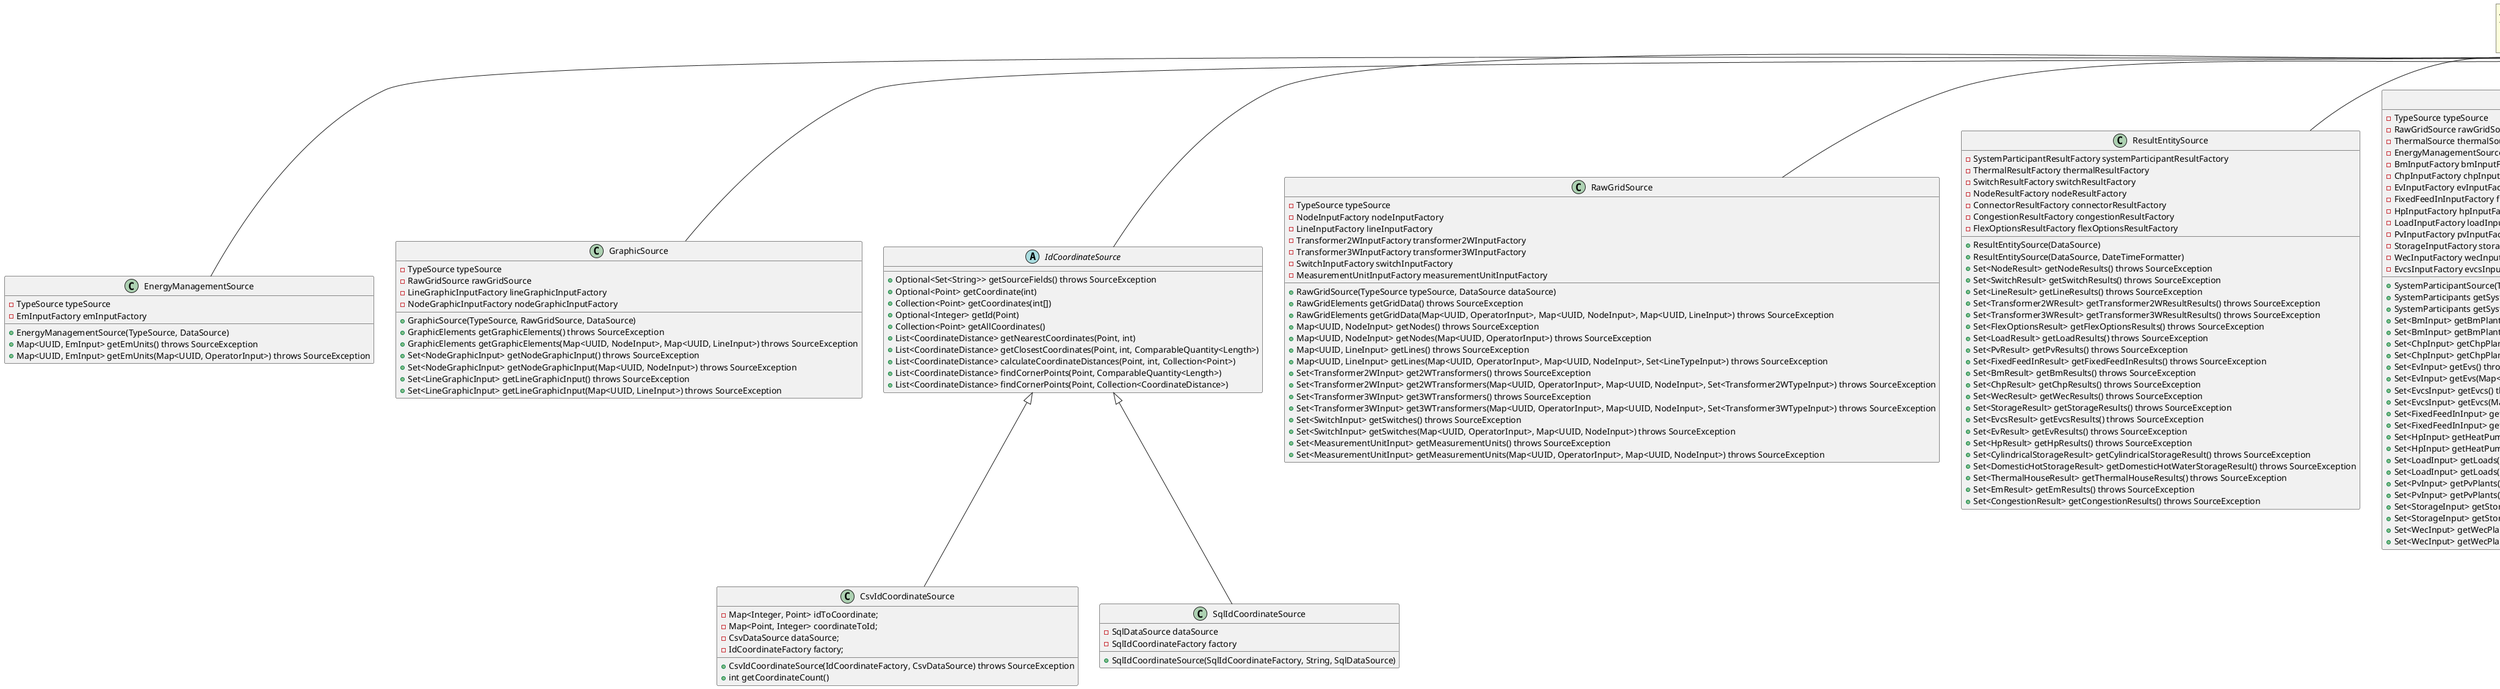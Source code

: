 @startuml

note "Assuming all classes to implement \nthe abstract methods of their interfaces\n\n" as generalNotes

abstract class EntitySource {
    + void validate() throws ValidationException
}

EntitySource <|-- EnergyManagementSource
EntitySource <|-- GraphicSource
EntitySource <|-- IdCoordinateSource
IdCoordinateSource <|-- CsvIdCoordinateSource
IdCoordinateSource <|-- SqlIdCoordinateSource
EntitySource <|-- RawGridSource
EntitySource <|-- ResultEntitySource
EntitySource <|-- SystemParticipantSource
EntitySource <|-- ThermalSource
EntitySource <|-- TimeSeriesMappingSource
TimeSeriesMappingSource <|-- CsvTimeSeriesMappingSource
TimeSeriesMappingSource <|-- SqlTimeSeriesMappingSource
EntitySource <|-- TimeSeriesSource
TimeSeriesSource <|-- CsvTimeSeriesSource
TimeSeriesSource <|-- SqlTimeSeriesSource
EntitySource <|-- TypeSource
EntitySource <|-- WeatherSource
WeatherSource <|-- CouchbaseWeatherSource
WeatherSource <|-- CsvWeatherSource
WeatherSource <|-- InfluxDbWeatherSource
WeatherSource <|-- SqlWeatherSource

class EnergyManagementSource {
    - TypeSource typeSource
    - EmInputFactory emInputFactory
    + EnergyManagementSource(TypeSource, DataSource)
    + Map<UUID, EmInput> getEmUnits() throws SourceException
    + Map<UUID, EmInput> getEmUnits(Map<UUID, OperatorInput>) throws SourceException
}

class GraphicSource {
    - TypeSource typeSource
    - RawGridSource rawGridSource
    - LineGraphicInputFactory lineGraphicInputFactory
    - NodeGraphicInputFactory nodeGraphicInputFactory
    + GraphicSource(TypeSource, RawGridSource, DataSource)
    + GraphicElements getGraphicElements() throws SourceException
    + GraphicElements getGraphicElements(Map<UUID, NodeInput>, Map<UUID, LineInput>) throws SourceException
    + Set<NodeGraphicInput> getNodeGraphicInput() throws SourceException
    + Set<NodeGraphicInput> getNodeGraphicInput(Map<UUID, NodeInput>) throws SourceException
    + Set<LineGraphicInput> getLineGraphicInput() throws SourceException
    + Set<LineGraphicInput> getLineGraphicInput(Map<UUID, LineInput>) throws SourceException
}

abstract class IdCoordinateSource {
    + Optional<Set<String>> getSourceFields() throws SourceException
    + Optional<Point> getCoordinate(int)
    + Collection<Point> getCoordinates(int[])
    + Optional<Integer> getId(Point)
    + Collection<Point> getAllCoordinates()
    + List<CoordinateDistance> getNearestCoordinates(Point, int)
    + List<CoordinateDistance> getClosestCoordinates(Point, int, ComparableQuantity<Length>)
    + List<CoordinateDistance> calculateCoordinateDistances(Point, int, Collection<Point>)
    + List<CoordinateDistance> findCornerPoints(Point, ComparableQuantity<Length>)
    + List<CoordinateDistance> findCornerPoints(Point, Collection<CoordinateDistance>)
}

class CsvIdCoordinateSource {
      - Map<Integer, Point> idToCoordinate;
      - Map<Point, Integer> coordinateToId;
      - CsvDataSource dataSource;
      - IdCoordinateFactory factory;
      + CsvIdCoordinateSource(IdCoordinateFactory, CsvDataSource) throws SourceException
      + int getCoordinateCount()
}

class SqlIdCoordinateSource {
    - SqlDataSource dataSource
    - SqlIdCoordinateFactory factory
    + SqlIdCoordinateSource(SqlIdCoordinateFactory, String, SqlDataSource)
}

class RawGridSource {
    - TypeSource typeSource
    - NodeInputFactory nodeInputFactory
    - LineInputFactory lineInputFactory
    - Transformer2WInputFactory transformer2WInputFactory
    - Transformer3WInputFactory transformer3WInputFactory
    - SwitchInputFactory switchInputFactory
    - MeasurementUnitInputFactory measurementUnitInputFactory
    + RawGridSource(TypeSource typeSource, DataSource dataSource)
    + RawGridElements getGridData() throws SourceException
    + RawGridElements getGridData(Map<UUID, OperatorInput>, Map<UUID, NodeInput>, Map<UUID, LineInput>) throws SourceException
    + Map<UUID, NodeInput> getNodes() throws SourceException
    + Map<UUID, NodeInput> getNodes(Map<UUID, OperatorInput>) throws SourceException
    + Map<UUID, LineInput> getLines() throws SourceException
    + Map<UUID, LineInput> getLines(Map<UUID, OperatorInput>, Map<UUID, NodeInput>, Set<LineTypeInput>) throws SourceException
    + Set<Transformer2WInput> get2WTransformers() throws SourceException
    + Set<Transformer2WInput> get2WTransformers(Map<UUID, OperatorInput>, Map<UUID, NodeInput>, Set<Transformer2WTypeInput>) throws SourceException
    + Set<Transformer3WInput> get3WTransformers() throws SourceException
    + Set<Transformer3WInput> get3WTransformers(Map<UUID, OperatorInput>, Map<UUID, NodeInput>, Set<Transformer3WTypeInput>) throws SourceException
    + Set<SwitchInput> getSwitches() throws SourceException
    + Set<SwitchInput> getSwitches(Map<UUID, OperatorInput>, Map<UUID, NodeInput>) throws SourceException
    + Set<MeasurementUnitInput> getMeasurementUnits() throws SourceException
    + Set<MeasurementUnitInput> getMeasurementUnits(Map<UUID, OperatorInput>, Map<UUID, NodeInput>) throws SourceException
}

class ResultEntitySource {
    - SystemParticipantResultFactory systemParticipantResultFactory
    - ThermalResultFactory thermalResultFactory
    - SwitchResultFactory switchResultFactory
    - NodeResultFactory nodeResultFactory
    - ConnectorResultFactory connectorResultFactory
    - CongestionResultFactory congestionResultFactory
    - FlexOptionsResultFactory flexOptionsResultFactory
    + ResultEntitySource(DataSource)
    + ResultEntitySource(DataSource, DateTimeFormatter)
    + Set<NodeResult> getNodeResults() throws SourceException
    + Set<SwitchResult> getSwitchResults() throws SourceException
    + Set<LineResult> getLineResults() throws SourceException
    + Set<Transformer2WResult> getTransformer2WResultResults() throws SourceException
    + Set<Transformer3WResult> getTransformer3WResultResults() throws SourceException
    + Set<FlexOptionsResult> getFlexOptionsResults() throws SourceException
    + Set<LoadResult> getLoadResults() throws SourceException
    + Set<PvResult> getPvResults() throws SourceException
    + Set<FixedFeedInResult> getFixedFeedInResults() throws SourceException
    + Set<BmResult> getBmResults() throws SourceException
    + Set<ChpResult> getChpResults() throws SourceException
    + Set<WecResult> getWecResults() throws SourceException
    + Set<StorageResult> getStorageResults() throws SourceException
    + Set<EvcsResult> getEvcsResults() throws SourceException
    + Set<EvResult> getEvResults() throws SourceException
    + Set<HpResult> getHpResults() throws SourceException
    + Set<CylindricalStorageResult> getCylindricalStorageResult() throws SourceException
    + Set<DomesticHotStorageResult> getDomesticHotWaterStorageResult() throws SourceException
    + Set<ThermalHouseResult> getThermalHouseResults() throws SourceException
    + Set<EmResult> getEmResults() throws SourceException
    + Set<CongestionResult> getCongestionResults() throws SourceException
}

class SystemParticipantSource{
    - TypeSource typeSource
    - RawGridSource rawGridSource
    - ThermalSource thermalSource
    - EnergyManagementSource energyManagementSource
    - BmInputFactory bmInputFactory
    - ChpInputFactory chpInputFactory
    - EvInputFactory evInputFactory
    - FixedFeedInInputFactory fixedFeedInInputFactory
    - HpInputFactory hpInputFactory
    - LoadInputFactory loadInputFactory
    - PvInputFactory pvInputFactory
    - StorageInputFactory storageInputFactory
    - WecInputFactory wecInputFactory
    - EvcsInputFactory evcsInputFactory
    + SystemParticipantSource(TypeSource, ThermalSource, RawGridSource, EnergyManagementSource, DataSource)
    + SystemParticipants getSystemParticipants() throws SourceException
    + SystemParticipants getSystemParticipants(Map<UUID, OperatorInput>, Map<UUID, NodeInput>) throws SourceException
    + Set<BmInput> getBmPlants() throws SourceException
    + Set<BmInput> getBmPlants(Map<UUID, OperatorInput>, Map<UUID, NodeInput>, Set<BmTypeInput>) throws SourceException
    + Set<ChpInput> getChpPlants() throws SourceException
    + Set<ChpInput> getChpPlants(Map<UUID, OperatorInput>, Map<UUID, NodeInput>, Set<ChpTypeInput>, Map<UUID, ThermalBusInput>, Set<ThermalStorageInput>) throws SourceException
    + Set<EvInput> getEvs() throws SourceException
    + Set<EvInput> getEvs(Map<UUID, OperatorInput>, Map<UUID, NodeInput>, Set<EvTypeInput>) throws SourceException
    + Set<EvcsInput> getEvcs() throws SourceException
    + Set<EvcsInput> getEvcs(Map<UUID, OperatorInput>, Map<UUID, NodeInput>) throws SourceException
    + Set<FixedFeedInInput> getFixedFeedIns() throws SourceException
    + Set<FixedFeedInInput> getFixedFeedIns(Map<UUID, OperatorInput>, Map<UUID, NodeInput>) throws SourceException
    + Set<HpInput> getHeatPumps() throws SourceException
    + Set<HpInput> getHeatPumps(Map<UUID, OperatorInput>, Map<UUID, NodeInput>, Set<HpTypeInput>, Map<UUID, ThermalBusInput>) throws SourceException
    + Set<LoadInput> getLoads() throws SourceException
    + Set<LoadInput> getLoads(Map<UUID, OperatorInput>, Map<UUID, NodeInput>) throws SourceException
    + Set<PvInput> getPvPlants() throws SourceException
    + Set<PvInput> getPvPlants(Map<UUID, OperatorInput>, Map<UUID, NodeInput>) throws SourceException
    + Set<StorageInput> getStorages() throws SourceException
    + Set<StorageInput> getStorages(Map<UUID, OperatorInput>, Map<UUID, NodeInput>, Set<StorageTypeInput>) throws SourceException
    + Set<WecInput> getWecPlants() throws SourceException
    + Set<WecInput> getWecPlants(Map<UUID, OperatorInput>, Map<UUID, NodeInput>, Set<WecTypeInput>) throws SourceException
}

class ThermalSource {
    - TypeSource typeSource
    - ThermalBusInputFactory thermalBusInputFactory
    - CylindricalStorageInputFactory cylindricalStorageInputFactory
    - DomesticHotWaterStorageInputFactory domesticHotWaterStorageInputFactory
    - ThermalHouseInputFactory thermalHouseInputFactory
    + ThermalSource(TypeSource, DataSource)
    + Map<UUID, ThermalBusInput> getThermalBuses() throws SourceException
    + Map<UUID, ThermalBusInput> getThermalBuses(Map<UUID, OperatorInput>) throws SourceException
    + Map<UUID, ThermalStorageInput> getThermalStorages() throws SourceException
    + Map<UUID, ThermalStorageInput> getThermalStorages(Map<UUID, OperatorInput>, Map<UUID, ThermalBusInput>) throws SourceException
    + Map<UUID, ThermalHouseInput> getThermalHouses() throws SourceException
    + Map<UUID, ThermalHouseInput> getThermalHouses(Map<UUID, OperatorInput>, Map<UUID, ThermalBusInput>) throws SourceException
    + Set<CylindricalStorageInput> getCylindricalStorages() throws SourceException
    + Set<CylindricalStorageInput> getCylindricalStorages(Map<UUID, OperatorInput>, Map<UUID, ThermalBusInput>) throws SourceException
    + Set<DomesticHotWaterStorageInput> getDomesticHotWaterStorages() throws SourceException
    + Set<DomesticHotWaterStorageInput> getDomesticHotWaterStorages(Map<UUID, OperatorInput>, Map<UUID, ThermalBusInput>) throws SourceException
}

abstract class TimeSeriesMappingSource {
    - TimeSeriesMappingFactory mappingFactory
    + Map<UUID, UUID> getMapping() throws SourceException
    + Optional<UUID> getTimeSeriesUuid(UUID) throws SourceException
    + Stream<Map<String, String>> getMappingSourceData() throws SourceException
    + Optional<Set<String>> getSourceFields() throws SourceException
}

class CsvTimeSeriesMappingSource {
    - CsvDataSource dataSource
    + CsvTimeSeriesMappingSource(String, Path, FileNamingStrategy)
}

class SqlTimeSeriesMappingSource {
    - EntityPersistenceNamingStrategy entityPersistenceNamingStrategy
    - SqlDataSource dataSource
    + SqlTimeSeriesMappingSource(SqlConnector, String, EntityPersistenceNamingStrategy)
}

abstract class TimeSeriesSource {
    - Class<V> valueClass
    - TimeBasedSimpleValueFactory<V> valueFactory
    + TimeSeriesSource(Class<V>, TimeBasedSimpleValueFactory<V>)
    + IndividualTimeSeries<V> getTimeSeries()
    + IndividualTimeSeries<V> getTimeSeries(ClosedInterval<ZonedDateTime>) throws SourceException
    + Optional<V> getValue(ZonedDateTime) throws SourceException
}

class CsvTimeSeriesSource {
    - IndividualTimeSeries<V> timeSeries
    - CsvDataSource dataSource
    - Path filePath
    + {static} CsvTimeSeriesSource<? extends Value> getSource(String, Path, FileNamingStrategy, CsvIndividualTimeSeriesMetaInformation)
    + CsvTimeSeriesSource(String, Path, FileNamingStrategy, UUID, Path, Class<V>, TimeBasedSimpleValueFactory<V>)
}

class SqlTimeSeriesSource {
    - SqlDataSource dataSource
    - UUID timeSeriesUuid
    + SqlTimeSeriesSource(SqlDataSource, UUID, Class<V>, TimeBasedSimpleValueFactory<V>)
    + SqlTimeSeriesSource(SqlConnector, String, DatabaseNamingStrategy, UUID, Class<V>, TimeBasedSimpleValueFactory<V>)
    + SqlTimeSeriesSource<? extends Value> createSource(SqlConnector, String, DatabaseNamingStrategy, IndividualTimeSeriesMetaInformation, DateTimeFormatter) throws SourceException
}

class TypeSource {
    - OperatorInputFactory operatorInputFactory
    - Transformer2WTypeInputFactory transformer2WTypeInputFactory
    - LineTypeInputFactory lineTypeInputFactory
    - Transformer3WTypeInputFactory transformer3WTypeInputFactory
    - SystemParticipantTypeInputFactory systemParticipantTypeInputFactory
    - DataSource dataSource
    + TypeSource(DataSource)
    + Map<UUID, Transformer2WTypeInput> getTransformer2WTypes() throws SourceException
    + Map<UUID, Transformer3WTypeInput> getTransformer3WTypes() throws SourceException
    + Map<UUID, OperatorInput> getOperators() throws SourceException
    + Map<UUID, LineTypeInput> getLineTypes() throws SourceException
    + Map<UUID, BmTypeInput> getBmTypes() throws SourceException
    + Map<UUID, ChpTypeInput> getChpTypes() throws SourceException
    + Map<UUID, HpTypeInput> getHpTypes() throws SourceException
    + Map<UUID, StorageTypeInput> getStorageTypes() throws SourceException
    + Map<UUID, WecTypeInput> getWecTypes() throws SourceException
    + Map<UUID, EvTypeInput> getEvTypes() throws SourceException
}

abstract class WeatherSource {
    - TimeBasedWeatherValueFactory weatherFactory
    - IdCoordinateSource idCoordinateSource
    + WeatherSource(IdCoordinateSource, TimeBasedWeatherValueFactory)
    + Optional<Set<String>> getSourceFields() throws SourceException
    + Map<Point, IndividualTimeSeries<WeatherValue>> getWeather(ClosedInterval<ZonedDateTime>) throws SourceException
    + Map<Point, IndividualTimeSeries<WeatherValue>> getWeather(ClosedInterval<ZonedDateTime>, Collection<Point>) throws SourceException
    + Optional<TimeBasedValue<WeatherValue>> getWeather(ZonedDateTime, Point) throws SourceException
}

class CouchbaseWeatherSource {
    - CouchbaseConnector connector
    + CouchbaseWeatherSource(CouchbaseConnector, IdCoordinateSource, String, TimeBasedWeatherValueFactory, String)
    + CouchbaseWeatherSource(CouchbaseConnector, IdCoordinateSource, String, String, TimeBasedWeatherValueFactory, String)
}

class CsvWeatherSource {
    - CsvDataSource dataSource
    - Map<Point, IndividualTimeSeries<WeatherValue>> coordinateToTimeSeries
    + CsvWeatherSource(String, Path, FileNamingStrategy, IdCoordinateSource, TimeBasedWeatherValueFactory) throws SourceException
}

class InfluxDbWeatherSource {
    - InfluxDbConnector connector
    + InfluxDbWeatherSource(InfluxDbConnector, IdCoordinateSource, TimeBasedWeatherValueFactory)
    + IndividualTimeSeries<WeatherValue> getWeather(ClosedInterval<ZonedDateTime>, Point)
}

class SqlWeatherSource {
    - SqlDataSource dataSource
    + SqlWeatherSource(SqlConnector, IdCoordinateSource, String, String, TimeBasedWeatherValueFactory)
}

@enduml